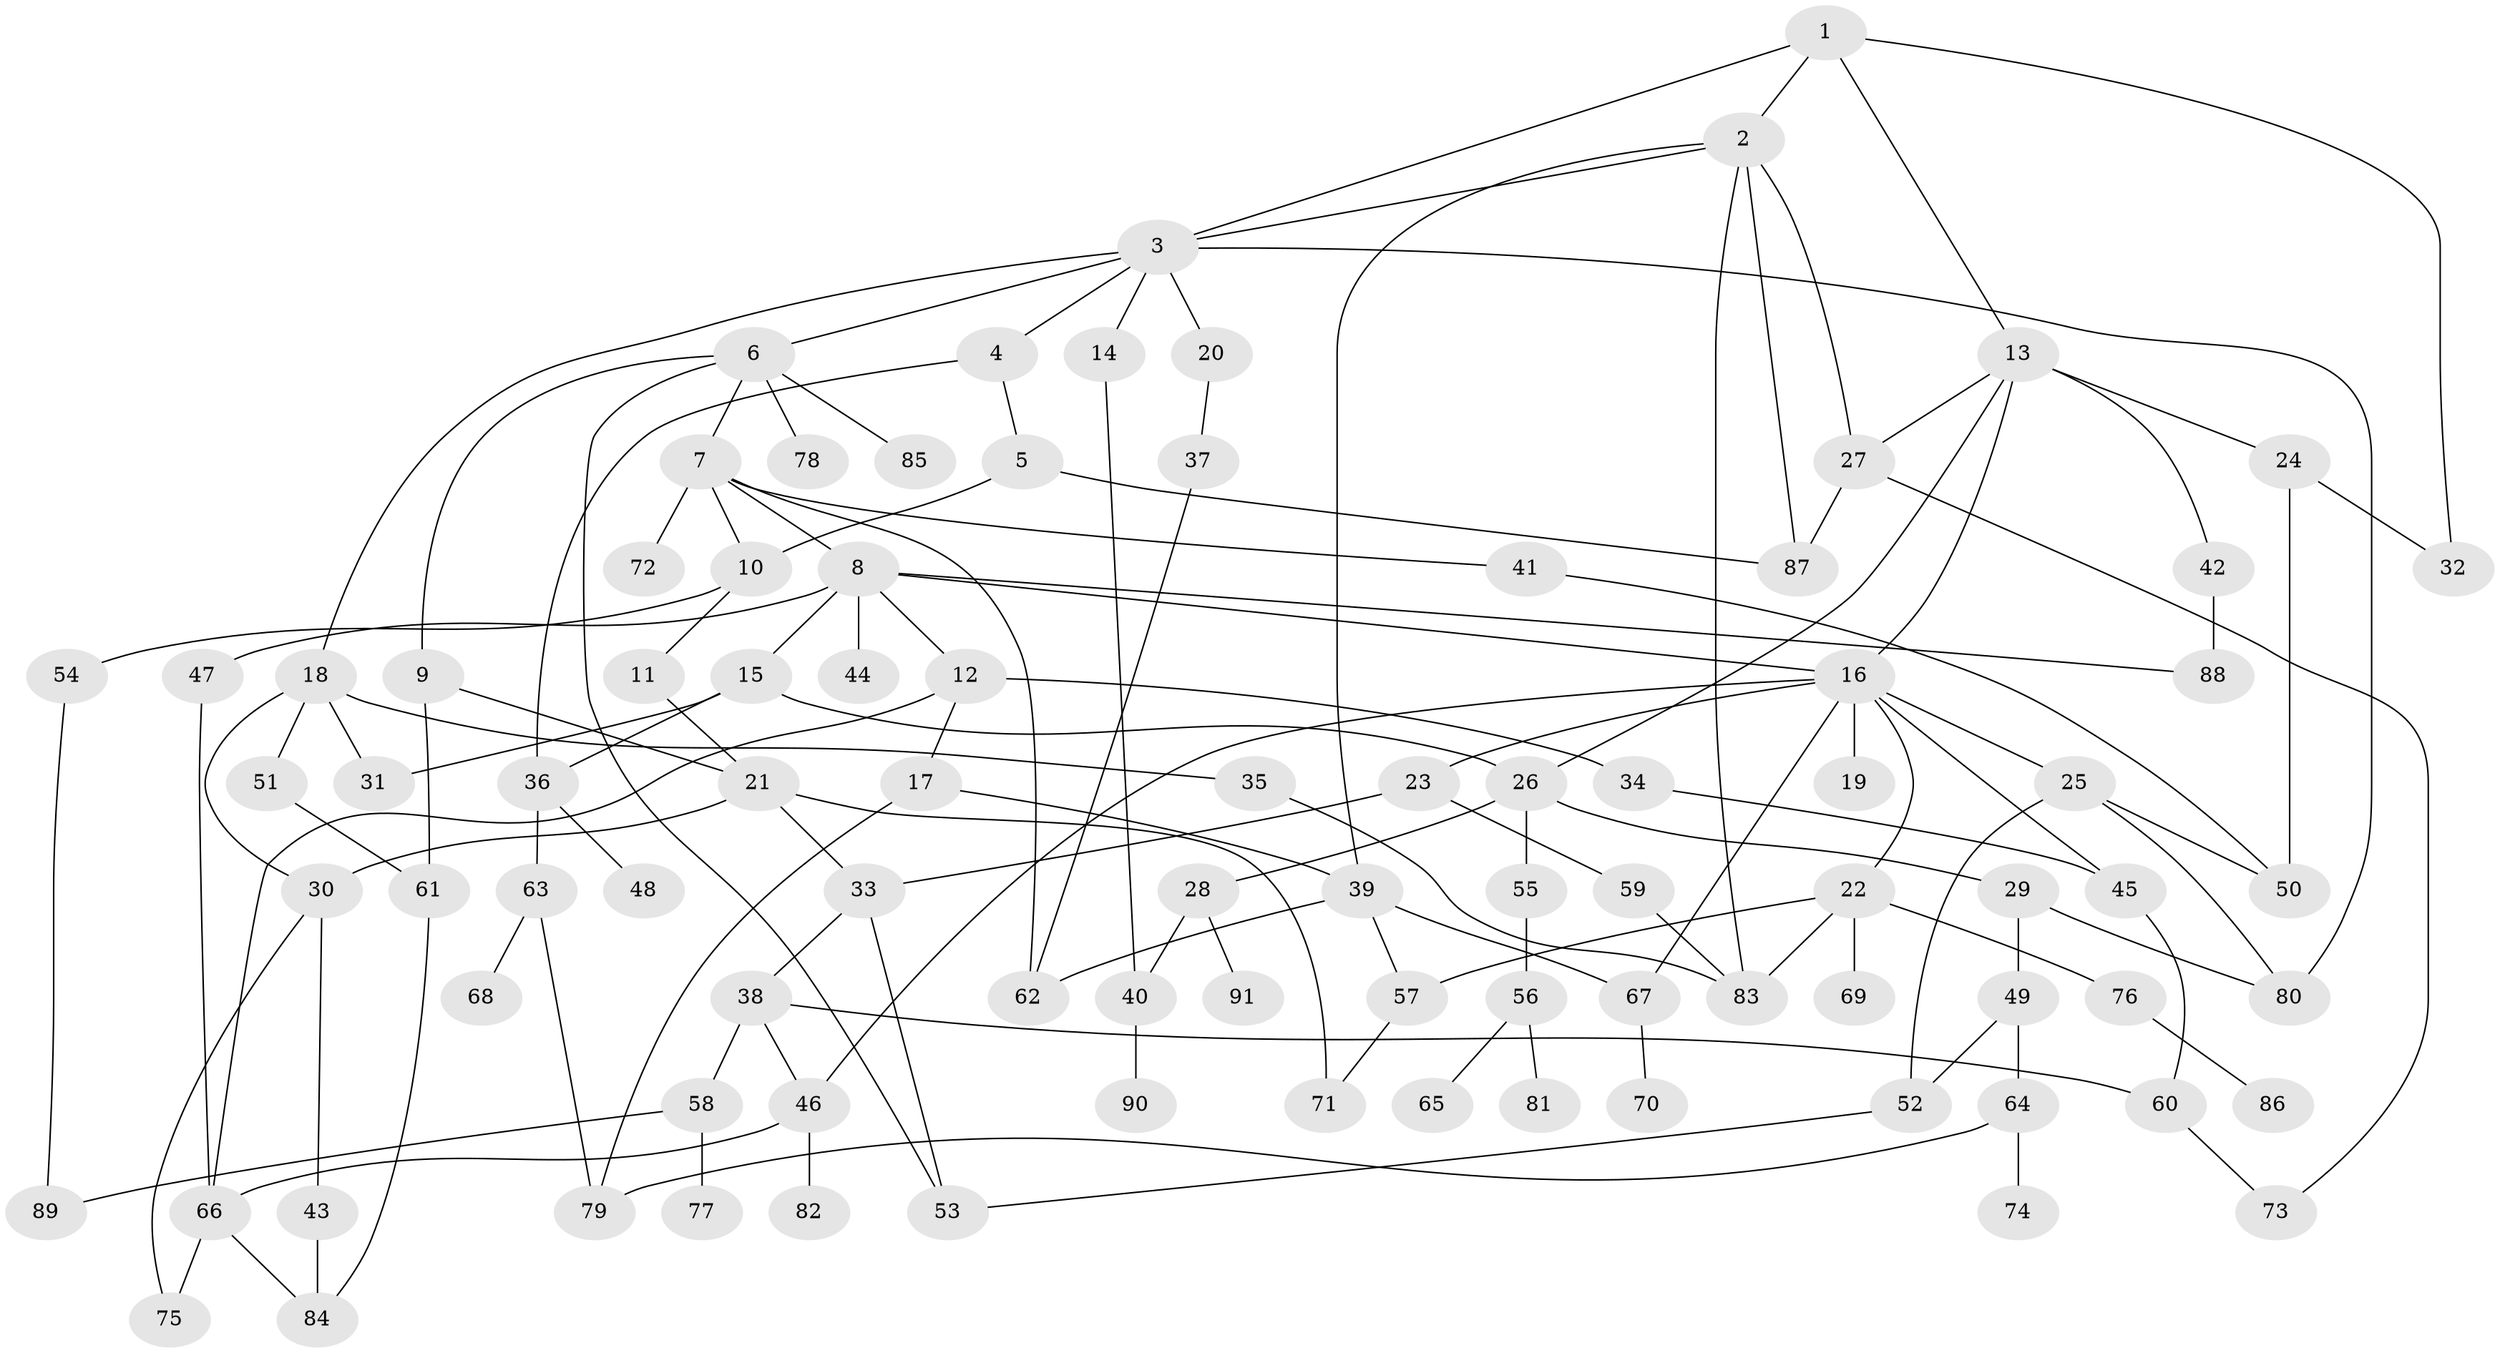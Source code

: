 // Generated by graph-tools (version 1.1) at 2025/13/03/09/25 04:13:35]
// undirected, 91 vertices, 134 edges
graph export_dot {
graph [start="1"]
  node [color=gray90,style=filled];
  1;
  2;
  3;
  4;
  5;
  6;
  7;
  8;
  9;
  10;
  11;
  12;
  13;
  14;
  15;
  16;
  17;
  18;
  19;
  20;
  21;
  22;
  23;
  24;
  25;
  26;
  27;
  28;
  29;
  30;
  31;
  32;
  33;
  34;
  35;
  36;
  37;
  38;
  39;
  40;
  41;
  42;
  43;
  44;
  45;
  46;
  47;
  48;
  49;
  50;
  51;
  52;
  53;
  54;
  55;
  56;
  57;
  58;
  59;
  60;
  61;
  62;
  63;
  64;
  65;
  66;
  67;
  68;
  69;
  70;
  71;
  72;
  73;
  74;
  75;
  76;
  77;
  78;
  79;
  80;
  81;
  82;
  83;
  84;
  85;
  86;
  87;
  88;
  89;
  90;
  91;
  1 -- 2;
  1 -- 13;
  1 -- 32;
  1 -- 3;
  2 -- 3;
  2 -- 27;
  2 -- 87;
  2 -- 83;
  2 -- 39;
  3 -- 4;
  3 -- 6;
  3 -- 14;
  3 -- 18;
  3 -- 20;
  3 -- 80;
  4 -- 5;
  4 -- 36;
  5 -- 10;
  5 -- 87;
  6 -- 7;
  6 -- 9;
  6 -- 78;
  6 -- 85;
  6 -- 53;
  7 -- 8;
  7 -- 41;
  7 -- 72;
  7 -- 10;
  7 -- 62;
  8 -- 12;
  8 -- 15;
  8 -- 44;
  8 -- 47;
  8 -- 88;
  8 -- 16;
  9 -- 21;
  9 -- 61;
  10 -- 11;
  10 -- 54;
  11 -- 21;
  12 -- 17;
  12 -- 34;
  12 -- 66;
  13 -- 16;
  13 -- 24;
  13 -- 26;
  13 -- 42;
  13 -- 27;
  14 -- 40;
  15 -- 31;
  15 -- 36;
  15 -- 26;
  16 -- 19;
  16 -- 22;
  16 -- 23;
  16 -- 25;
  16 -- 45;
  16 -- 46;
  16 -- 67;
  17 -- 39;
  17 -- 79;
  18 -- 30;
  18 -- 35;
  18 -- 51;
  18 -- 31;
  20 -- 37;
  21 -- 33;
  21 -- 71;
  21 -- 30;
  22 -- 57;
  22 -- 69;
  22 -- 76;
  22 -- 83;
  23 -- 59;
  23 -- 33;
  24 -- 32;
  24 -- 50;
  25 -- 52;
  25 -- 80;
  25 -- 50;
  26 -- 28;
  26 -- 29;
  26 -- 55;
  27 -- 73;
  27 -- 87;
  28 -- 40;
  28 -- 91;
  29 -- 49;
  29 -- 80;
  30 -- 43;
  30 -- 75;
  33 -- 38;
  33 -- 53;
  34 -- 45;
  35 -- 83;
  36 -- 48;
  36 -- 63;
  37 -- 62;
  38 -- 58;
  38 -- 60;
  38 -- 46;
  39 -- 67;
  39 -- 62;
  39 -- 57;
  40 -- 90;
  41 -- 50;
  42 -- 88;
  43 -- 84;
  45 -- 60;
  46 -- 66;
  46 -- 82;
  47 -- 66;
  49 -- 52;
  49 -- 64;
  51 -- 61;
  52 -- 53;
  54 -- 89;
  55 -- 56;
  56 -- 65;
  56 -- 81;
  57 -- 71;
  58 -- 77;
  58 -- 89;
  59 -- 83;
  60 -- 73;
  61 -- 84;
  63 -- 68;
  63 -- 79;
  64 -- 74;
  64 -- 79;
  66 -- 75;
  66 -- 84;
  67 -- 70;
  76 -- 86;
}
